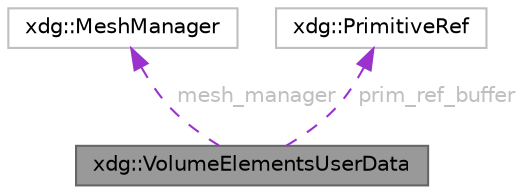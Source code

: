 digraph "xdg::VolumeElementsUserData"
{
 // LATEX_PDF_SIZE
  bgcolor="transparent";
  edge [fontname=Helvetica,fontsize=10,labelfontname=Helvetica,labelfontsize=10];
  node [fontname=Helvetica,fontsize=10,shape=box,height=0.2,width=0.4];
  Node1 [id="Node000001",label="xdg::VolumeElementsUserData",height=0.2,width=0.4,color="gray40", fillcolor="grey60", style="filled", fontcolor="black",tooltip=" "];
  Node2 -> Node1 [id="edge1_Node000001_Node000002",dir="back",color="darkorchid3",style="dashed",tooltip=" ",label=" mesh_manager",fontcolor="grey" ];
  Node2 [id="Node000002",label="xdg::MeshManager",height=0.2,width=0.4,color="grey75", fillcolor="white", style="filled",URL="$classxdg_1_1MeshManager.html",tooltip=" "];
  Node3 -> Node1 [id="edge2_Node000001_Node000003",dir="back",color="darkorchid3",style="dashed",tooltip=" ",label=" prim_ref_buffer",fontcolor="grey" ];
  Node3 [id="Node000003",label="xdg::PrimitiveRef",height=0.2,width=0.4,color="grey75", fillcolor="white", style="filled",URL="$structxdg_1_1PrimitiveRef.html",tooltip=" "];
}
